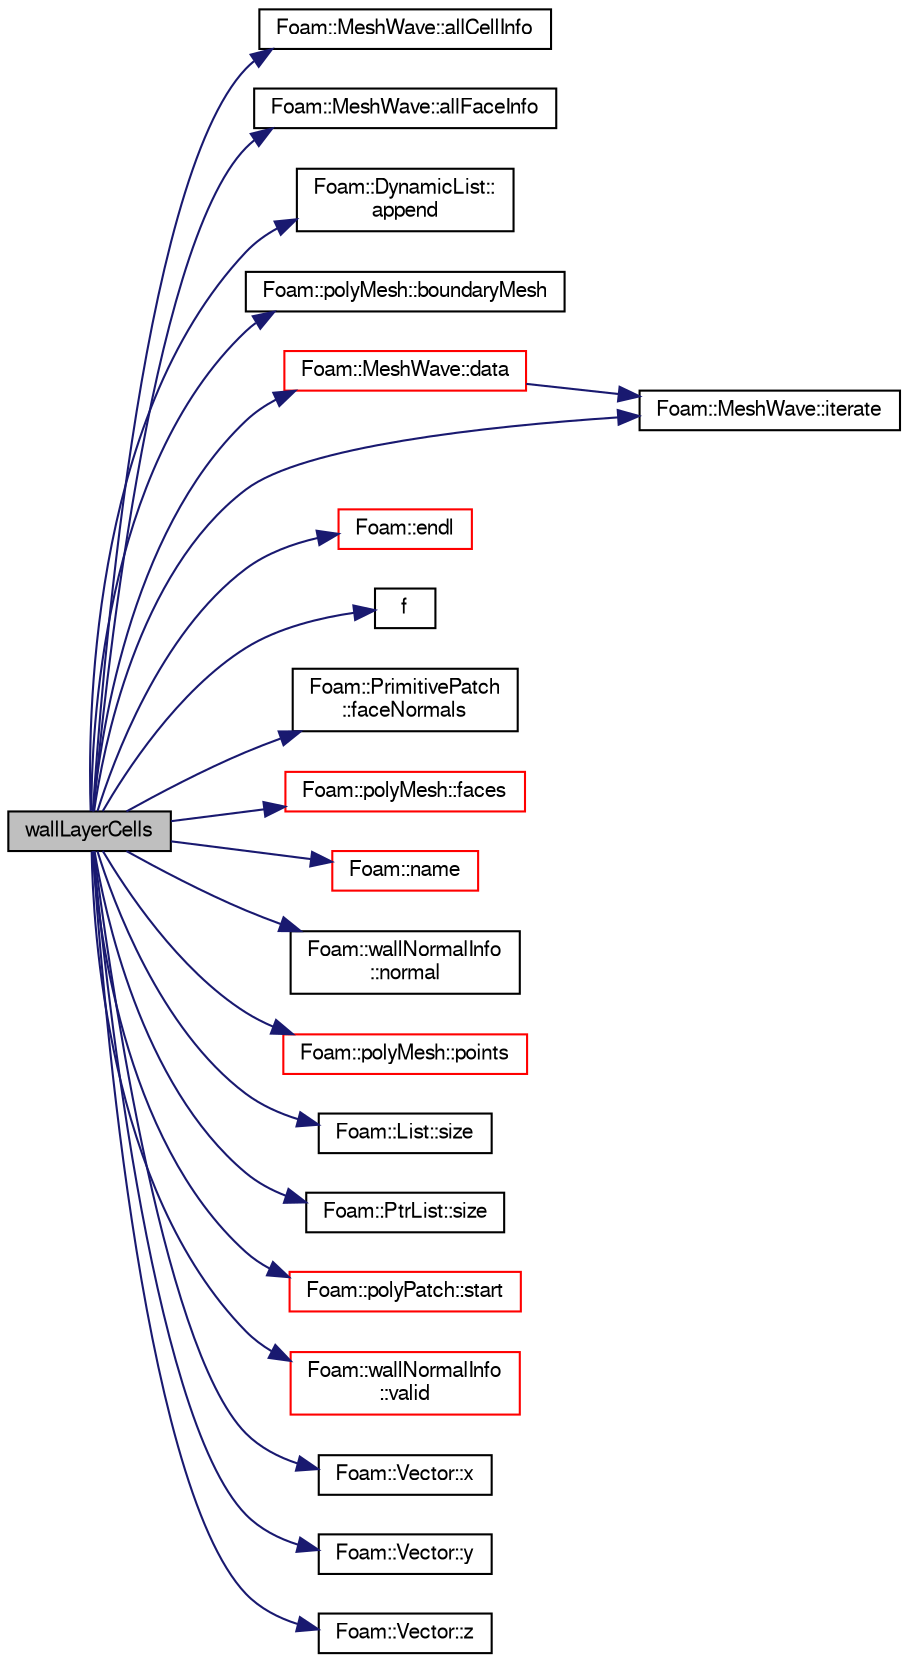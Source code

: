 digraph "wallLayerCells"
{
  bgcolor="transparent";
  edge [fontname="FreeSans",fontsize="10",labelfontname="FreeSans",labelfontsize="10"];
  node [fontname="FreeSans",fontsize="10",shape=record];
  rankdir="LR";
  Node0 [label="wallLayerCells",height=0.2,width=0.4,color="black", fillcolor="grey75", style="filled", fontcolor="black"];
  Node0 -> Node1 [color="midnightblue",fontsize="10",style="solid",fontname="FreeSans"];
  Node1 [label="Foam::MeshWave::allCellInfo",height=0.2,width=0.4,color="black",URL="$a24818.html#acc6079155c28f593d3820a2e0caadb9b",tooltip="Get allCellInfo. "];
  Node0 -> Node2 [color="midnightblue",fontsize="10",style="solid",fontname="FreeSans"];
  Node2 [label="Foam::MeshWave::allFaceInfo",height=0.2,width=0.4,color="black",URL="$a24818.html#af7e6758088994ac942321e6f171f9c14",tooltip="Get allFaceInfo. "];
  Node0 -> Node3 [color="midnightblue",fontsize="10",style="solid",fontname="FreeSans"];
  Node3 [label="Foam::DynamicList::\lappend",height=0.2,width=0.4,color="black",URL="$a25890.html#a7b67b42af715604376ad63a681dee6d8",tooltip="Append an element at the end of the list. "];
  Node0 -> Node4 [color="midnightblue",fontsize="10",style="solid",fontname="FreeSans"];
  Node4 [label="Foam::polyMesh::boundaryMesh",height=0.2,width=0.4,color="black",URL="$a27410.html#a9f2b68c134340291eda6197f47f25484",tooltip="Return boundary mesh. "];
  Node0 -> Node5 [color="midnightblue",fontsize="10",style="solid",fontname="FreeSans"];
  Node5 [label="Foam::MeshWave::data",height=0.2,width=0.4,color="red",URL="$a24818.html#a3cb51c6d7125aa51349080ee9eeba567",tooltip="Additional data to be passed into container. "];
  Node5 -> Node9 [color="midnightblue",fontsize="10",style="solid",fontname="FreeSans"];
  Node9 [label="Foam::MeshWave::iterate",height=0.2,width=0.4,color="black",URL="$a24818.html#a2d6a68177fdda83d498abb9df1004bad",tooltip="Iterate until no changes or maxIter reached. Returns actual. "];
  Node0 -> Node11 [color="midnightblue",fontsize="10",style="solid",fontname="FreeSans"];
  Node11 [label="Foam::endl",height=0.2,width=0.4,color="red",URL="$a21124.html#a2db8fe02a0d3909e9351bb4275b23ce4",tooltip="Add newline and flush stream. "];
  Node0 -> Node14 [color="midnightblue",fontsize="10",style="solid",fontname="FreeSans"];
  Node14 [label="f",height=0.2,width=0.4,color="black",URL="$a17900.html#a888be93833ac7a23170555c69c690288"];
  Node0 -> Node15 [color="midnightblue",fontsize="10",style="solid",fontname="FreeSans"];
  Node15 [label="Foam::PrimitivePatch\l::faceNormals",height=0.2,width=0.4,color="black",URL="$a27538.html#ad96a54bba336ea57f59f0da350d3c265",tooltip="Return face normals for patch. "];
  Node0 -> Node16 [color="midnightblue",fontsize="10",style="solid",fontname="FreeSans"];
  Node16 [label="Foam::polyMesh::faces",height=0.2,width=0.4,color="red",URL="$a27410.html#a431c0a24765f0bb6d32f6a03ce0e9b57",tooltip="Return raw faces. "];
  Node0 -> Node9 [color="midnightblue",fontsize="10",style="solid",fontname="FreeSans"];
  Node0 -> Node57 [color="midnightblue",fontsize="10",style="solid",fontname="FreeSans"];
  Node57 [label="Foam::name",height=0.2,width=0.4,color="red",URL="$a21124.html#adcb0df2bd4953cb6bb390272d8263c3a",tooltip="Return a string representation of a complex. "];
  Node0 -> Node60 [color="midnightblue",fontsize="10",style="solid",fontname="FreeSans"];
  Node60 [label="Foam::wallNormalInfo\l::normal",height=0.2,width=0.4,color="black",URL="$a21534.html#a7561a676d5a3fa90384c444758baac4c"];
  Node0 -> Node61 [color="midnightblue",fontsize="10",style="solid",fontname="FreeSans"];
  Node61 [label="Foam::polyMesh::points",height=0.2,width=0.4,color="red",URL="$a27410.html#ac44123fc1265297c41a43c3b62fdb4c2",tooltip="Return raw points. "];
  Node0 -> Node62 [color="midnightblue",fontsize="10",style="solid",fontname="FreeSans"];
  Node62 [label="Foam::List::size",height=0.2,width=0.4,color="black",URL="$a25694.html#a8a5f6fa29bd4b500caf186f60245b384",tooltip="Override size to be inconsistent with allocated storage. "];
  Node0 -> Node63 [color="midnightblue",fontsize="10",style="solid",fontname="FreeSans"];
  Node63 [label="Foam::PtrList::size",height=0.2,width=0.4,color="black",URL="$a25914.html#a47b3bf30da1eb3ab8076b5fbe00e0494",tooltip="Return the number of elements in the PtrList. "];
  Node0 -> Node64 [color="midnightblue",fontsize="10",style="solid",fontname="FreeSans"];
  Node64 [label="Foam::polyPatch::start",height=0.2,width=0.4,color="red",URL="$a27478.html#a6bfd3e3abb11e98bdb4b98671cec1234",tooltip="Return start label of this patch in the polyMesh face list. "];
  Node0 -> Node73 [color="midnightblue",fontsize="10",style="solid",fontname="FreeSans"];
  Node73 [label="Foam::wallNormalInfo\l::valid",height=0.2,width=0.4,color="red",URL="$a21534.html#aa4ad85c1548bba1f67ef9566c82f7baa",tooltip="Check whether origin has been changed at all or. "];
  Node0 -> Node80 [color="midnightblue",fontsize="10",style="solid",fontname="FreeSans"];
  Node80 [label="Foam::Vector::x",height=0.2,width=0.4,color="black",URL="$a28442.html#a63327976e5a8359700064a02ae22548e"];
  Node0 -> Node81 [color="midnightblue",fontsize="10",style="solid",fontname="FreeSans"];
  Node81 [label="Foam::Vector::y",height=0.2,width=0.4,color="black",URL="$a28442.html#a1ee865f676fbac703a49c6654dd3ad74"];
  Node0 -> Node82 [color="midnightblue",fontsize="10",style="solid",fontname="FreeSans"];
  Node82 [label="Foam::Vector::z",height=0.2,width=0.4,color="black",URL="$a28442.html#a1c8320b15610de211ec70ef966581423"];
}
